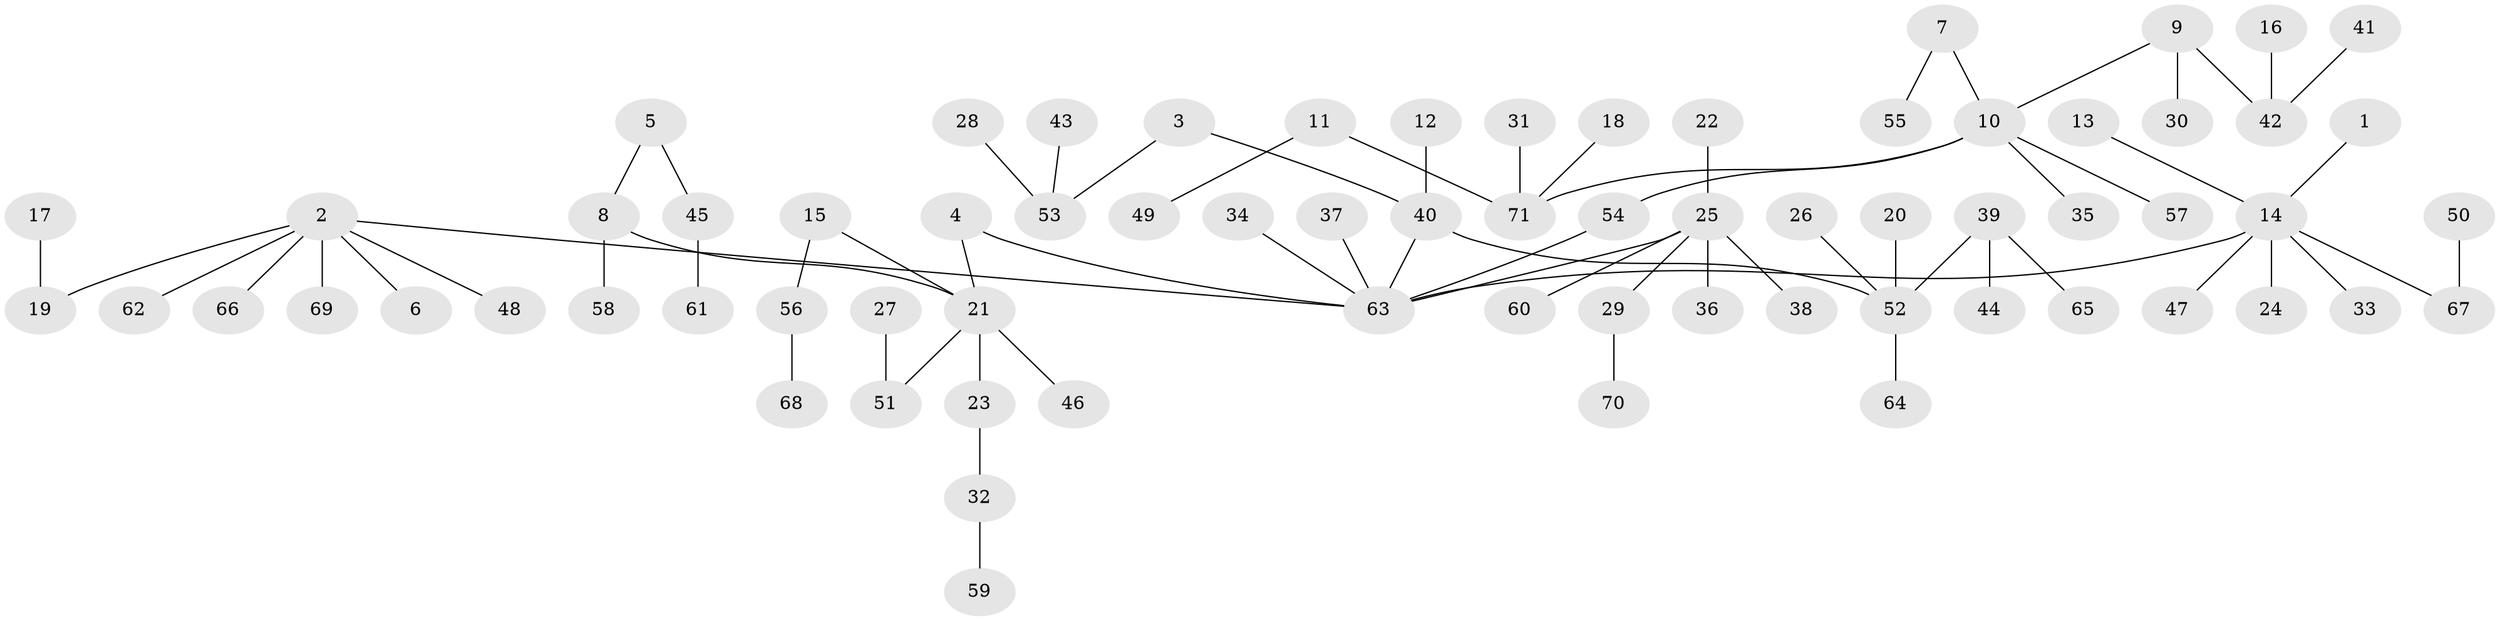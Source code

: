 // original degree distribution, {10: 0.00847457627118644, 8: 0.00847457627118644, 4: 0.03389830508474576, 3: 0.09322033898305085, 1: 0.5423728813559322, 7: 0.03389830508474576, 2: 0.2542372881355932, 5: 0.025423728813559324}
// Generated by graph-tools (version 1.1) at 2025/37/03/04/25 23:37:27]
// undirected, 71 vertices, 70 edges
graph export_dot {
  node [color=gray90,style=filled];
  1;
  2;
  3;
  4;
  5;
  6;
  7;
  8;
  9;
  10;
  11;
  12;
  13;
  14;
  15;
  16;
  17;
  18;
  19;
  20;
  21;
  22;
  23;
  24;
  25;
  26;
  27;
  28;
  29;
  30;
  31;
  32;
  33;
  34;
  35;
  36;
  37;
  38;
  39;
  40;
  41;
  42;
  43;
  44;
  45;
  46;
  47;
  48;
  49;
  50;
  51;
  52;
  53;
  54;
  55;
  56;
  57;
  58;
  59;
  60;
  61;
  62;
  63;
  64;
  65;
  66;
  67;
  68;
  69;
  70;
  71;
  1 -- 14 [weight=1.0];
  2 -- 6 [weight=1.0];
  2 -- 19 [weight=1.0];
  2 -- 48 [weight=1.0];
  2 -- 62 [weight=1.0];
  2 -- 63 [weight=1.0];
  2 -- 66 [weight=1.0];
  2 -- 69 [weight=1.0];
  3 -- 40 [weight=1.0];
  3 -- 53 [weight=1.0];
  4 -- 21 [weight=1.0];
  4 -- 63 [weight=1.0];
  5 -- 8 [weight=1.0];
  5 -- 45 [weight=1.0];
  7 -- 10 [weight=1.0];
  7 -- 55 [weight=1.0];
  8 -- 21 [weight=1.0];
  8 -- 58 [weight=1.0];
  9 -- 10 [weight=1.0];
  9 -- 30 [weight=1.0];
  9 -- 42 [weight=1.0];
  10 -- 35 [weight=1.0];
  10 -- 54 [weight=1.0];
  10 -- 57 [weight=1.0];
  10 -- 71 [weight=1.0];
  11 -- 49 [weight=1.0];
  11 -- 71 [weight=1.0];
  12 -- 40 [weight=1.0];
  13 -- 14 [weight=1.0];
  14 -- 24 [weight=1.0];
  14 -- 33 [weight=1.0];
  14 -- 47 [weight=1.0];
  14 -- 63 [weight=1.0];
  14 -- 67 [weight=1.0];
  15 -- 21 [weight=1.0];
  15 -- 56 [weight=1.0];
  16 -- 42 [weight=1.0];
  17 -- 19 [weight=1.0];
  18 -- 71 [weight=1.0];
  20 -- 52 [weight=1.0];
  21 -- 23 [weight=1.0];
  21 -- 46 [weight=1.0];
  21 -- 51 [weight=1.0];
  22 -- 25 [weight=1.0];
  23 -- 32 [weight=1.0];
  25 -- 29 [weight=1.0];
  25 -- 36 [weight=1.0];
  25 -- 38 [weight=1.0];
  25 -- 60 [weight=1.0];
  25 -- 63 [weight=1.0];
  26 -- 52 [weight=1.0];
  27 -- 51 [weight=1.0];
  28 -- 53 [weight=1.0];
  29 -- 70 [weight=1.0];
  31 -- 71 [weight=1.0];
  32 -- 59 [weight=1.0];
  34 -- 63 [weight=1.0];
  37 -- 63 [weight=1.0];
  39 -- 44 [weight=1.0];
  39 -- 52 [weight=1.0];
  39 -- 65 [weight=1.0];
  40 -- 52 [weight=1.0];
  40 -- 63 [weight=1.0];
  41 -- 42 [weight=1.0];
  43 -- 53 [weight=1.0];
  45 -- 61 [weight=1.0];
  50 -- 67 [weight=1.0];
  52 -- 64 [weight=1.0];
  54 -- 63 [weight=1.0];
  56 -- 68 [weight=1.0];
}
